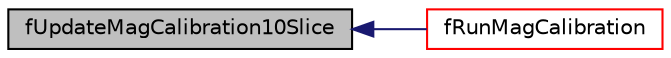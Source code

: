 digraph "fUpdateMagCalibration10Slice"
{
  edge [fontname="Helvetica",fontsize="10",labelfontname="Helvetica",labelfontsize="10"];
  node [fontname="Helvetica",fontsize="10",shape=record];
  rankdir="LR";
  Node61 [label="fUpdateMagCalibration10Slice",height=0.2,width=0.4,color="black", fillcolor="grey75", style="filled", fontcolor="black"];
  Node61 -> Node62 [dir="back",color="midnightblue",fontsize="10",style="solid",fontname="Helvetica"];
  Node62 [label="fRunMagCalibration",height=0.2,width=0.4,color="red", fillcolor="white", style="filled",URL="$magnetic_8h.html#a0cce4289e5bceba2b1a6cd59641f9fda"];
}
